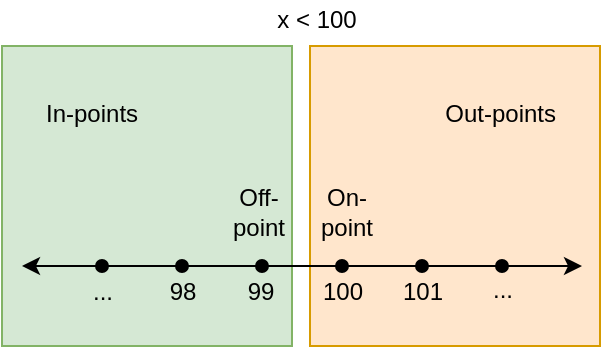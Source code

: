<mxfile version="12.1.0" type="device" pages="1"><diagram id="edsojtk7OSnvJl8Xq_kZ" name="Page-1"><mxGraphModel dx="460" dy="266" grid="1" gridSize="10" guides="1" tooltips="1" connect="1" arrows="1" fold="1" page="1" pageScale="1" pageWidth="850" pageHeight="1100" math="0" shadow="0"><root><mxCell id="0"/><mxCell id="1" parent="0"/><mxCell id="RKiAOvOQ2-yUfV_1ui0F-15" value="Out-points" style="rounded=0;whiteSpace=wrap;html=1;labelBackgroundColor=none;fillColor=#ffe6cc;strokeColor=#d79b00;align=right;verticalAlign=top;spacingLeft=20;spacingTop=20;spacingRight=20;" vertex="1" parent="1"><mxGeometry x="384" y="130" width="145" height="150" as="geometry"/></mxCell><mxCell id="RKiAOvOQ2-yUfV_1ui0F-14" value="In-points" style="rounded=0;whiteSpace=wrap;html=1;labelBackgroundColor=none;fillColor=#d5e8d4;strokeColor=#82b366;align=left;verticalAlign=top;spacingLeft=20;spacingTop=20;" vertex="1" parent="1"><mxGeometry x="230" y="130" width="145" height="150" as="geometry"/></mxCell><mxCell id="RKiAOvOQ2-yUfV_1ui0F-1" value="" style="endArrow=classic;startArrow=classic;html=1;" edge="1" parent="1"><mxGeometry width="50" height="50" relative="1" as="geometry"><mxPoint x="240" y="240" as="sourcePoint"/><mxPoint x="520" y="240" as="targetPoint"/></mxGeometry></mxCell><mxCell id="RKiAOvOQ2-yUfV_1ui0F-6" value="..." style="text;html=1;resizable=0;points=[];align=center;verticalAlign=middle;labelBackgroundColor=none;" vertex="1" connectable="0" parent="RKiAOvOQ2-yUfV_1ui0F-1"><mxGeometry x="-0.879" y="3" relative="1" as="geometry"><mxPoint x="23" y="16" as="offset"/></mxGeometry></mxCell><mxCell id="RKiAOvOQ2-yUfV_1ui0F-7" value="98" style="text;html=1;resizable=0;points=[];align=center;verticalAlign=middle;labelBackgroundColor=none;" vertex="1" connectable="0" parent="RKiAOvOQ2-yUfV_1ui0F-1"><mxGeometry x="-0.879" relative="1" as="geometry"><mxPoint x="63" y="13" as="offset"/></mxGeometry></mxCell><mxCell id="RKiAOvOQ2-yUfV_1ui0F-2" value="" style="endArrow=oval;html=1;startArrow=oval;startFill=1;endFill=1;" edge="1" parent="1"><mxGeometry width="50" height="50" relative="1" as="geometry"><mxPoint x="320" y="240" as="sourcePoint"/><mxPoint x="280" y="240" as="targetPoint"/><Array as="points"/></mxGeometry></mxCell><mxCell id="RKiAOvOQ2-yUfV_1ui0F-3" value="" style="endArrow=oval;html=1;startArrow=oval;startFill=1;endFill=1;" edge="1" parent="1"><mxGeometry width="50" height="50" relative="1" as="geometry"><mxPoint x="400" y="240" as="sourcePoint"/><mxPoint x="360" y="240" as="targetPoint"/></mxGeometry></mxCell><mxCell id="RKiAOvOQ2-yUfV_1ui0F-4" value="" style="endArrow=oval;html=1;startArrow=oval;startFill=1;endFill=1;" edge="1" parent="1"><mxGeometry width="50" height="50" relative="1" as="geometry"><mxPoint x="480" y="240" as="sourcePoint"/><mxPoint x="440" y="240" as="targetPoint"/></mxGeometry></mxCell><mxCell id="RKiAOvOQ2-yUfV_1ui0F-8" value="99" style="text;html=1;resizable=0;points=[];align=center;verticalAlign=middle;labelBackgroundColor=none;" vertex="1" connectable="0" parent="1"><mxGeometry x="296" y="240" as="geometry"><mxPoint x="63" y="13" as="offset"/></mxGeometry></mxCell><mxCell id="RKiAOvOQ2-yUfV_1ui0F-9" value="100" style="text;html=1;resizable=0;points=[];align=center;verticalAlign=middle;labelBackgroundColor=none;" vertex="1" connectable="0" parent="1"><mxGeometry x="276" y="243" as="geometry"><mxPoint x="124" y="10" as="offset"/></mxGeometry></mxCell><mxCell id="RKiAOvOQ2-yUfV_1ui0F-10" value="101" style="text;html=1;resizable=0;points=[];align=center;verticalAlign=middle;labelBackgroundColor=none;" vertex="1" connectable="0" parent="1"><mxGeometry x="377" y="240" as="geometry"><mxPoint x="63" y="13" as="offset"/></mxGeometry></mxCell><mxCell id="RKiAOvOQ2-yUfV_1ui0F-11" value="..." style="text;html=1;resizable=0;points=[];align=center;verticalAlign=middle;labelBackgroundColor=none;" vertex="1" connectable="0" parent="1"><mxGeometry x="457" y="239" as="geometry"><mxPoint x="23" y="13" as="offset"/></mxGeometry></mxCell><mxCell id="RKiAOvOQ2-yUfV_1ui0F-12" value="Off-&lt;br&gt;point" style="text;html=1;resizable=0;points=[];align=center;verticalAlign=middle;labelBackgroundColor=none;" vertex="1" connectable="0" parent="1"><mxGeometry x="335" y="200" as="geometry"><mxPoint x="23" y="13" as="offset"/></mxGeometry></mxCell><mxCell id="RKiAOvOQ2-yUfV_1ui0F-13" value="On-&lt;br&gt;point" style="text;html=1;resizable=0;points=[];align=center;verticalAlign=middle;labelBackgroundColor=none;" vertex="1" connectable="0" parent="1"><mxGeometry x="379" y="200" as="geometry"><mxPoint x="23" y="13" as="offset"/></mxGeometry></mxCell><mxCell id="RKiAOvOQ2-yUfV_1ui0F-16" value="x &amp;lt; 100" style="text;html=1;resizable=0;points=[];autosize=1;align=center;verticalAlign=top;spacingTop=-4;" vertex="1" parent="1"><mxGeometry x="357" y="107" width="60" height="20" as="geometry"/></mxCell></root></mxGraphModel></diagram></mxfile>